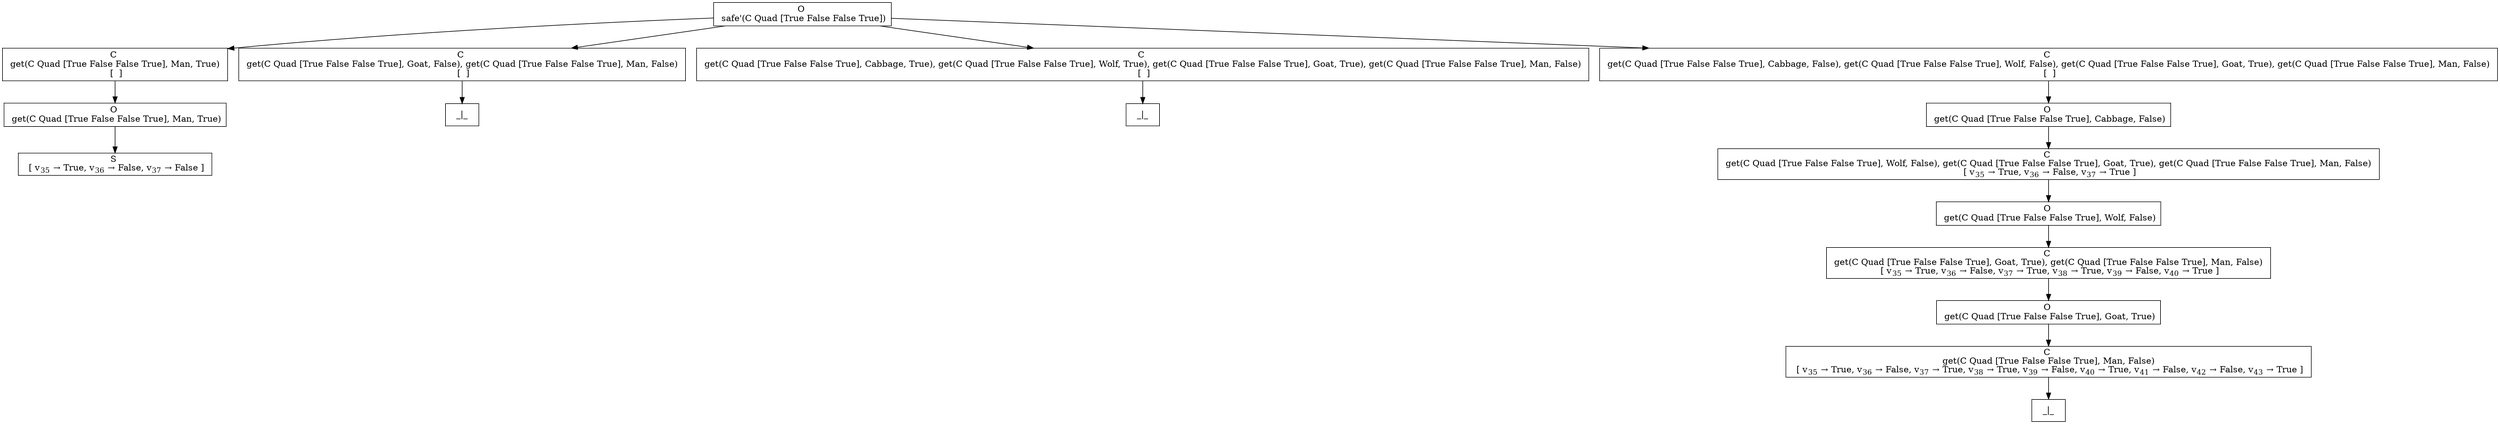 digraph {
    graph [rankdir=TB
          ,bgcolor=transparent];
    node [shape=box
         ,fillcolor=white
         ,style=filled];
    0 [label=<O <BR/> safe'(C Quad [True False False True])>];
    1 [label=<C <BR/> get(C Quad [True False False True], Man, True) <BR/>  [  ] >];
    2 [label=<C <BR/> get(C Quad [True False False True], Goat, False), get(C Quad [True False False True], Man, False) <BR/>  [  ] >];
    3 [label=<C <BR/> get(C Quad [True False False True], Cabbage, True), get(C Quad [True False False True], Wolf, True), get(C Quad [True False False True], Goat, True), get(C Quad [True False False True], Man, False) <BR/>  [  ] >];
    4 [label=<C <BR/> get(C Quad [True False False True], Cabbage, False), get(C Quad [True False False True], Wolf, False), get(C Quad [True False False True], Goat, True), get(C Quad [True False False True], Man, False) <BR/>  [  ] >];
    5 [label=<O <BR/> get(C Quad [True False False True], Man, True)>];
    6 [label=<S <BR/>  [ v<SUB>35</SUB> &rarr; True, v<SUB>36</SUB> &rarr; False, v<SUB>37</SUB> &rarr; False ] >];
    7 [label=<_|_>];
    8 [label=<_|_>];
    9 [label=<O <BR/> get(C Quad [True False False True], Cabbage, False)>];
    10 [label=<C <BR/> get(C Quad [True False False True], Wolf, False), get(C Quad [True False False True], Goat, True), get(C Quad [True False False True], Man, False) <BR/>  [ v<SUB>35</SUB> &rarr; True, v<SUB>36</SUB> &rarr; False, v<SUB>37</SUB> &rarr; True ] >];
    11 [label=<O <BR/> get(C Quad [True False False True], Wolf, False)>];
    12 [label=<C <BR/> get(C Quad [True False False True], Goat, True), get(C Quad [True False False True], Man, False) <BR/>  [ v<SUB>35</SUB> &rarr; True, v<SUB>36</SUB> &rarr; False, v<SUB>37</SUB> &rarr; True, v<SUB>38</SUB> &rarr; True, v<SUB>39</SUB> &rarr; False, v<SUB>40</SUB> &rarr; True ] >];
    13 [label=<O <BR/> get(C Quad [True False False True], Goat, True)>];
    14 [label=<C <BR/> get(C Quad [True False False True], Man, False) <BR/>  [ v<SUB>35</SUB> &rarr; True, v<SUB>36</SUB> &rarr; False, v<SUB>37</SUB> &rarr; True, v<SUB>38</SUB> &rarr; True, v<SUB>39</SUB> &rarr; False, v<SUB>40</SUB> &rarr; True, v<SUB>41</SUB> &rarr; False, v<SUB>42</SUB> &rarr; False, v<SUB>43</SUB> &rarr; True ] >];
    15 [label=<_|_>];
    0 -> 1 [label=""];
    0 -> 2 [label=""];
    0 -> 3 [label=""];
    0 -> 4 [label=""];
    1 -> 5 [label=""];
    2 -> 7 [label=""];
    3 -> 8 [label=""];
    4 -> 9 [label=""];
    5 -> 6 [label=""];
    9 -> 10 [label=""];
    10 -> 11 [label=""];
    11 -> 12 [label=""];
    12 -> 13 [label=""];
    13 -> 14 [label=""];
    14 -> 15 [label=""];
}